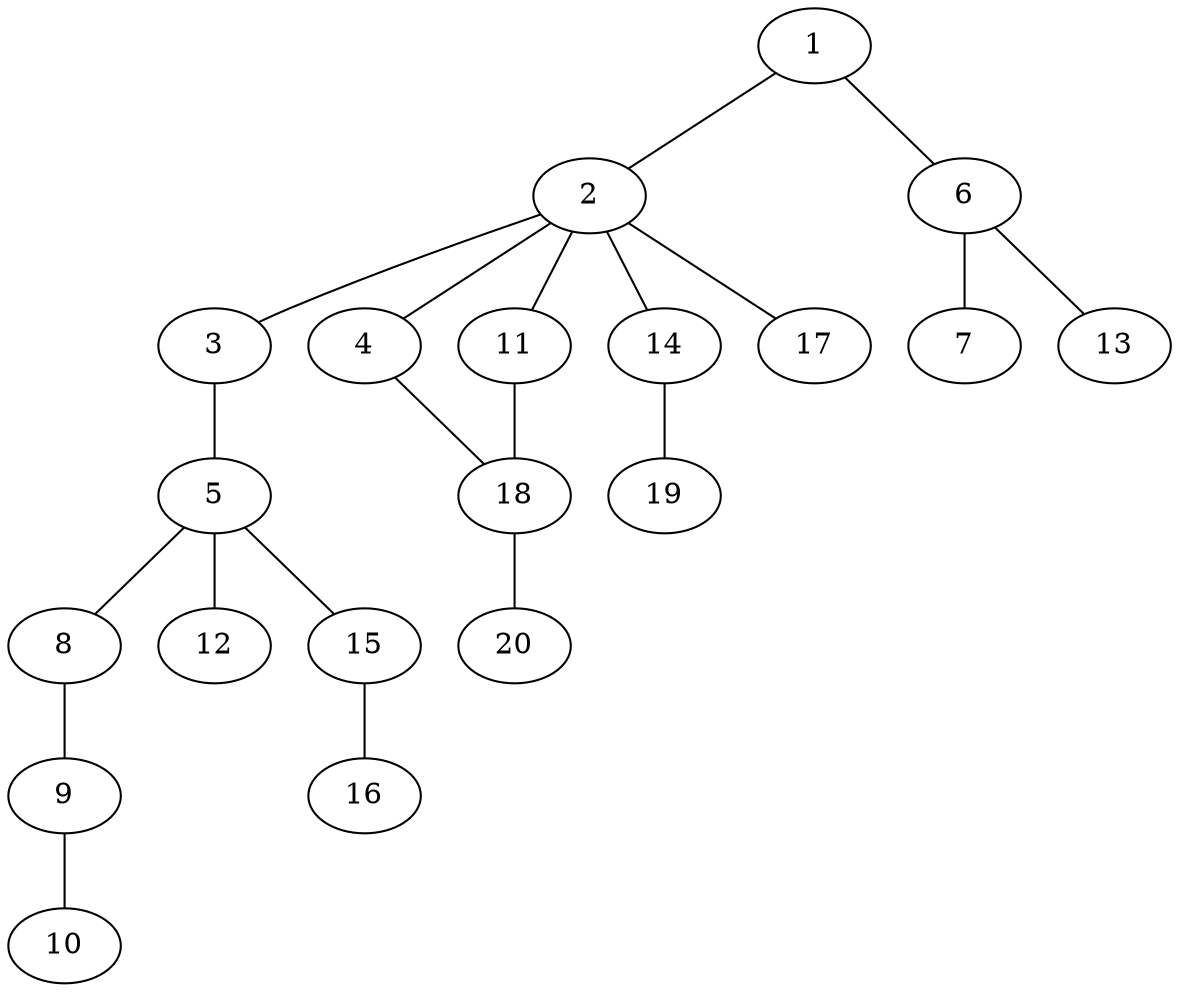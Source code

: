 graph graphname {1--2
1--6
2--3
2--4
2--11
2--14
2--17
3--5
4--18
5--8
5--12
5--15
6--7
6--13
8--9
9--10
11--18
14--19
15--16
18--20
}